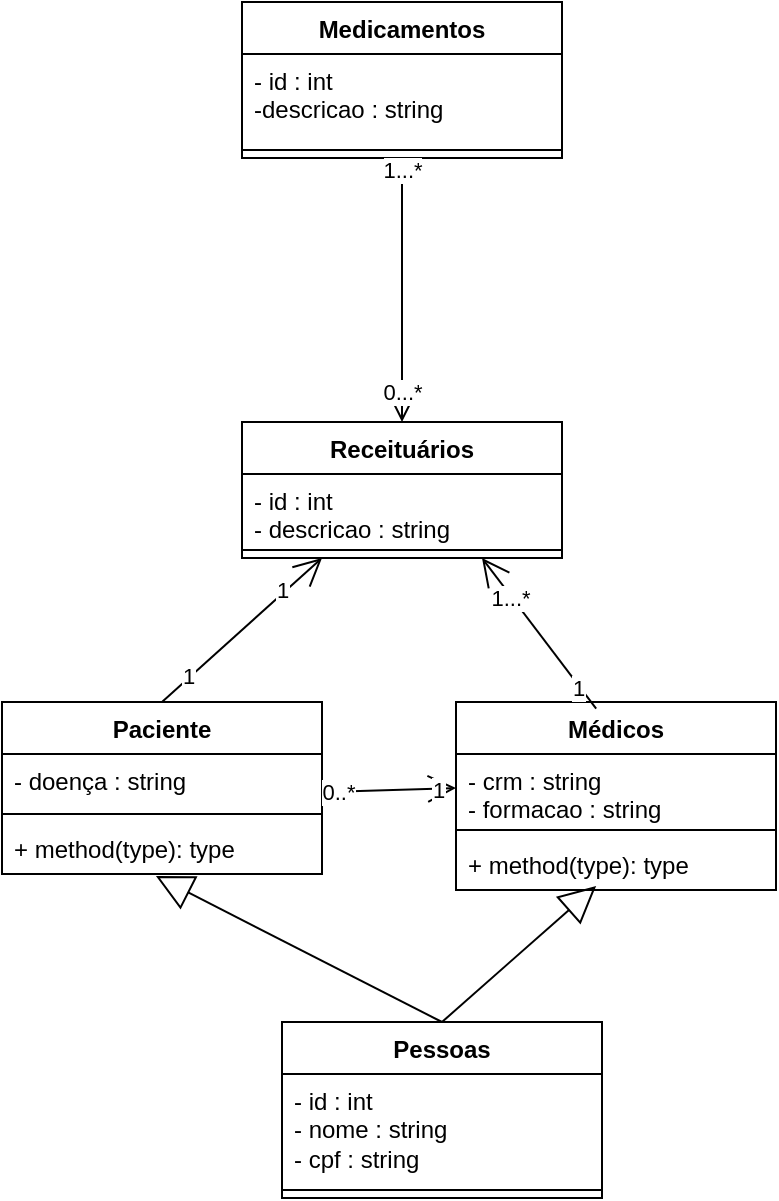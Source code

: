 <mxfile version="24.8.3">
  <diagram name="Página-1" id="RXoNkArPKk_zb36zFS0y">
    <mxGraphModel dx="115" dy="124" grid="1" gridSize="10" guides="1" tooltips="1" connect="1" arrows="1" fold="1" page="1" pageScale="1" pageWidth="827" pageHeight="1169" math="0" shadow="0">
      <root>
        <mxCell id="0" />
        <mxCell id="1" parent="0" />
        <mxCell id="SDzj_AFGgTBSSheibPa5-4" value="Pessoas" style="swimlane;fontStyle=1;align=center;verticalAlign=top;childLayout=stackLayout;horizontal=1;startSize=26;horizontalStack=0;resizeParent=1;resizeParentMax=0;resizeLast=0;collapsible=1;marginBottom=0;whiteSpace=wrap;html=1;" vertex="1" parent="1">
          <mxGeometry x="580" y="610" width="160" height="88" as="geometry" />
        </mxCell>
        <mxCell id="SDzj_AFGgTBSSheibPa5-5" value="&lt;div&gt;- id : int&lt;/div&gt;&lt;div&gt;- nome : string&lt;/div&gt;&lt;div&gt;- cpf : string&lt;/div&gt;&lt;div&gt;&lt;br&gt;&lt;/div&gt;" style="text;strokeColor=none;fillColor=none;align=left;verticalAlign=top;spacingLeft=4;spacingRight=4;overflow=hidden;rotatable=0;points=[[0,0.5],[1,0.5]];portConstraint=eastwest;whiteSpace=wrap;html=1;" vertex="1" parent="SDzj_AFGgTBSSheibPa5-4">
          <mxGeometry y="26" width="160" height="54" as="geometry" />
        </mxCell>
        <mxCell id="SDzj_AFGgTBSSheibPa5-6" value="" style="line;strokeWidth=1;fillColor=none;align=left;verticalAlign=middle;spacingTop=-1;spacingLeft=3;spacingRight=3;rotatable=0;labelPosition=right;points=[];portConstraint=eastwest;strokeColor=inherit;" vertex="1" parent="SDzj_AFGgTBSSheibPa5-4">
          <mxGeometry y="80" width="160" height="8" as="geometry" />
        </mxCell>
        <mxCell id="SDzj_AFGgTBSSheibPa5-12" value="Paciente" style="swimlane;fontStyle=1;align=center;verticalAlign=top;childLayout=stackLayout;horizontal=1;startSize=26;horizontalStack=0;resizeParent=1;resizeParentMax=0;resizeLast=0;collapsible=1;marginBottom=0;whiteSpace=wrap;html=1;" vertex="1" parent="1">
          <mxGeometry x="440" y="450" width="160" height="86" as="geometry" />
        </mxCell>
        <mxCell id="SDzj_AFGgTBSSheibPa5-13" value="- doença : string&lt;div&gt;&lt;br&gt;&lt;/div&gt;" style="text;strokeColor=none;fillColor=none;align=left;verticalAlign=top;spacingLeft=4;spacingRight=4;overflow=hidden;rotatable=0;points=[[0,0.5],[1,0.5]];portConstraint=eastwest;whiteSpace=wrap;html=1;" vertex="1" parent="SDzj_AFGgTBSSheibPa5-12">
          <mxGeometry y="26" width="160" height="26" as="geometry" />
        </mxCell>
        <mxCell id="SDzj_AFGgTBSSheibPa5-14" value="" style="line;strokeWidth=1;fillColor=none;align=left;verticalAlign=middle;spacingTop=-1;spacingLeft=3;spacingRight=3;rotatable=0;labelPosition=right;points=[];portConstraint=eastwest;strokeColor=inherit;" vertex="1" parent="SDzj_AFGgTBSSheibPa5-12">
          <mxGeometry y="52" width="160" height="8" as="geometry" />
        </mxCell>
        <mxCell id="SDzj_AFGgTBSSheibPa5-15" value="+ method(type): type" style="text;strokeColor=none;fillColor=none;align=left;verticalAlign=top;spacingLeft=4;spacingRight=4;overflow=hidden;rotatable=0;points=[[0,0.5],[1,0.5]];portConstraint=eastwest;whiteSpace=wrap;html=1;" vertex="1" parent="SDzj_AFGgTBSSheibPa5-12">
          <mxGeometry y="60" width="160" height="26" as="geometry" />
        </mxCell>
        <mxCell id="SDzj_AFGgTBSSheibPa5-56" style="edgeStyle=orthogonalEdgeStyle;rounded=0;orthogonalLoop=1;jettySize=auto;html=1;exitX=1;exitY=0.5;exitDx=0;exitDy=0;entryX=1;entryY=0.654;entryDx=0;entryDy=0;entryPerimeter=0;" edge="1" parent="SDzj_AFGgTBSSheibPa5-12" source="SDzj_AFGgTBSSheibPa5-12" target="SDzj_AFGgTBSSheibPa5-13">
          <mxGeometry relative="1" as="geometry" />
        </mxCell>
        <mxCell id="SDzj_AFGgTBSSheibPa5-16" value="Médicos" style="swimlane;fontStyle=1;align=center;verticalAlign=top;childLayout=stackLayout;horizontal=1;startSize=26;horizontalStack=0;resizeParent=1;resizeParentMax=0;resizeLast=0;collapsible=1;marginBottom=0;whiteSpace=wrap;html=1;" vertex="1" parent="1">
          <mxGeometry x="667" y="450" width="160" height="94" as="geometry" />
        </mxCell>
        <mxCell id="SDzj_AFGgTBSSheibPa5-17" value="&lt;div&gt;- crm : string&lt;/div&gt;&lt;div&gt;- formacao : string&lt;/div&gt;" style="text;strokeColor=none;fillColor=none;align=left;verticalAlign=top;spacingLeft=4;spacingRight=4;overflow=hidden;rotatable=0;points=[[0,0.5],[1,0.5]];portConstraint=eastwest;whiteSpace=wrap;html=1;" vertex="1" parent="SDzj_AFGgTBSSheibPa5-16">
          <mxGeometry y="26" width="160" height="34" as="geometry" />
        </mxCell>
        <mxCell id="SDzj_AFGgTBSSheibPa5-18" value="" style="line;strokeWidth=1;fillColor=none;align=left;verticalAlign=middle;spacingTop=-1;spacingLeft=3;spacingRight=3;rotatable=0;labelPosition=right;points=[];portConstraint=eastwest;strokeColor=inherit;" vertex="1" parent="SDzj_AFGgTBSSheibPa5-16">
          <mxGeometry y="60" width="160" height="8" as="geometry" />
        </mxCell>
        <mxCell id="SDzj_AFGgTBSSheibPa5-19" value="+ method(type): type" style="text;strokeColor=none;fillColor=none;align=left;verticalAlign=top;spacingLeft=4;spacingRight=4;overflow=hidden;rotatable=0;points=[[0,0.5],[1,0.5]];portConstraint=eastwest;whiteSpace=wrap;html=1;" vertex="1" parent="SDzj_AFGgTBSSheibPa5-16">
          <mxGeometry y="68" width="160" height="26" as="geometry" />
        </mxCell>
        <mxCell id="SDzj_AFGgTBSSheibPa5-20" value="Receituários" style="swimlane;fontStyle=1;align=center;verticalAlign=top;childLayout=stackLayout;horizontal=1;startSize=26;horizontalStack=0;resizeParent=1;resizeParentMax=0;resizeLast=0;collapsible=1;marginBottom=0;whiteSpace=wrap;html=1;" vertex="1" parent="1">
          <mxGeometry x="560" y="310" width="160" height="68" as="geometry" />
        </mxCell>
        <mxCell id="SDzj_AFGgTBSSheibPa5-21" value="&lt;div&gt;- id : int&lt;/div&gt;- descricao : string" style="text;strokeColor=none;fillColor=none;align=left;verticalAlign=top;spacingLeft=4;spacingRight=4;overflow=hidden;rotatable=0;points=[[0,0.5],[1,0.5]];portConstraint=eastwest;whiteSpace=wrap;html=1;" vertex="1" parent="SDzj_AFGgTBSSheibPa5-20">
          <mxGeometry y="26" width="160" height="34" as="geometry" />
        </mxCell>
        <mxCell id="SDzj_AFGgTBSSheibPa5-22" value="" style="line;strokeWidth=1;fillColor=none;align=left;verticalAlign=middle;spacingTop=-1;spacingLeft=3;spacingRight=3;rotatable=0;labelPosition=right;points=[];portConstraint=eastwest;strokeColor=inherit;" vertex="1" parent="SDzj_AFGgTBSSheibPa5-20">
          <mxGeometry y="60" width="160" height="8" as="geometry" />
        </mxCell>
        <mxCell id="SDzj_AFGgTBSSheibPa5-24" value="Medicamentos" style="swimlane;fontStyle=1;align=center;verticalAlign=top;childLayout=stackLayout;horizontal=1;startSize=26;horizontalStack=0;resizeParent=1;resizeParentMax=0;resizeLast=0;collapsible=1;marginBottom=0;whiteSpace=wrap;html=1;" vertex="1" parent="1">
          <mxGeometry x="560" y="100" width="160" height="78" as="geometry" />
        </mxCell>
        <mxCell id="SDzj_AFGgTBSSheibPa5-25" value="- id : int&lt;div&gt;-descricao : string&lt;/div&gt;" style="text;strokeColor=none;fillColor=none;align=left;verticalAlign=top;spacingLeft=4;spacingRight=4;overflow=hidden;rotatable=0;points=[[0,0.5],[1,0.5]];portConstraint=eastwest;whiteSpace=wrap;html=1;" vertex="1" parent="SDzj_AFGgTBSSheibPa5-24">
          <mxGeometry y="26" width="160" height="44" as="geometry" />
        </mxCell>
        <mxCell id="SDzj_AFGgTBSSheibPa5-26" value="" style="line;strokeWidth=1;fillColor=none;align=left;verticalAlign=middle;spacingTop=-1;spacingLeft=3;spacingRight=3;rotatable=0;labelPosition=right;points=[];portConstraint=eastwest;strokeColor=inherit;" vertex="1" parent="SDzj_AFGgTBSSheibPa5-24">
          <mxGeometry y="70" width="160" height="8" as="geometry" />
        </mxCell>
        <mxCell id="SDzj_AFGgTBSSheibPa5-35" value="" style="endArrow=block;endSize=16;endFill=0;html=1;rounded=0;exitX=0.5;exitY=0;exitDx=0;exitDy=0;entryX=0.438;entryY=0.923;entryDx=0;entryDy=0;entryPerimeter=0;" edge="1" parent="1" source="SDzj_AFGgTBSSheibPa5-4" target="SDzj_AFGgTBSSheibPa5-19">
          <mxGeometry width="160" relative="1" as="geometry">
            <mxPoint x="690" y="400" as="sourcePoint" />
            <mxPoint x="850" y="400" as="targetPoint" />
          </mxGeometry>
        </mxCell>
        <mxCell id="SDzj_AFGgTBSSheibPa5-36" value="" style="endArrow=block;endSize=16;endFill=0;html=1;rounded=0;exitX=0.5;exitY=0;exitDx=0;exitDy=0;entryX=0.481;entryY=1.038;entryDx=0;entryDy=0;entryPerimeter=0;" edge="1" parent="1" source="SDzj_AFGgTBSSheibPa5-4" target="SDzj_AFGgTBSSheibPa5-15">
          <mxGeometry width="160" relative="1" as="geometry">
            <mxPoint x="670" y="620" as="sourcePoint" />
            <mxPoint x="747" y="554" as="targetPoint" />
          </mxGeometry>
        </mxCell>
        <mxCell id="SDzj_AFGgTBSSheibPa5-42" value="" style="endArrow=open;endFill=1;endSize=12;html=1;rounded=0;exitX=0.438;exitY=0.035;exitDx=0;exitDy=0;exitPerimeter=0;entryX=0.75;entryY=1;entryDx=0;entryDy=0;" edge="1" parent="1" source="SDzj_AFGgTBSSheibPa5-16" target="SDzj_AFGgTBSSheibPa5-20">
          <mxGeometry width="160" relative="1" as="geometry">
            <mxPoint x="690" y="400" as="sourcePoint" />
            <mxPoint x="683" y="406" as="targetPoint" />
          </mxGeometry>
        </mxCell>
        <mxCell id="SDzj_AFGgTBSSheibPa5-43" value="1" style="edgeLabel;html=1;align=center;verticalAlign=middle;resizable=0;points=[];" vertex="1" connectable="0" parent="SDzj_AFGgTBSSheibPa5-42">
          <mxGeometry x="-0.685" y="2" relative="1" as="geometry">
            <mxPoint x="1" as="offset" />
          </mxGeometry>
        </mxCell>
        <mxCell id="SDzj_AFGgTBSSheibPa5-44" value="&lt;div&gt;1...*&lt;/div&gt;" style="edgeLabel;html=1;align=center;verticalAlign=middle;resizable=0;points=[];" vertex="1" connectable="0" parent="SDzj_AFGgTBSSheibPa5-42">
          <mxGeometry x="0.515" y="2" relative="1" as="geometry">
            <mxPoint x="1" as="offset" />
          </mxGeometry>
        </mxCell>
        <mxCell id="SDzj_AFGgTBSSheibPa5-49" value="" style="endArrow=open;endFill=1;endSize=12;html=1;rounded=0;exitX=0.5;exitY=1;exitDx=0;exitDy=0;entryX=0.5;entryY=0;entryDx=0;entryDy=0;" edge="1" parent="1" source="SDzj_AFGgTBSSheibPa5-24" target="SDzj_AFGgTBSSheibPa5-20">
          <mxGeometry width="160" relative="1" as="geometry">
            <mxPoint x="637.28" y="205.326" as="sourcePoint" />
            <mxPoint x="750" y="350" as="targetPoint" />
          </mxGeometry>
        </mxCell>
        <mxCell id="SDzj_AFGgTBSSheibPa5-50" value="1...*" style="edgeLabel;html=1;align=center;verticalAlign=middle;resizable=0;points=[];" vertex="1" connectable="0" parent="SDzj_AFGgTBSSheibPa5-49">
          <mxGeometry x="-0.908" relative="1" as="geometry">
            <mxPoint as="offset" />
          </mxGeometry>
        </mxCell>
        <mxCell id="SDzj_AFGgTBSSheibPa5-51" value="0...*" style="edgeLabel;html=1;align=center;verticalAlign=middle;resizable=0;points=[];" vertex="1" connectable="0" parent="SDzj_AFGgTBSSheibPa5-49">
          <mxGeometry x="0.773" relative="1" as="geometry">
            <mxPoint as="offset" />
          </mxGeometry>
        </mxCell>
        <mxCell id="SDzj_AFGgTBSSheibPa5-52" value="" style="endArrow=open;endFill=1;endSize=12;html=1;rounded=0;exitX=0.5;exitY=0;exitDx=0;exitDy=0;entryX=0.25;entryY=1;entryDx=0;entryDy=0;" edge="1" parent="1" source="SDzj_AFGgTBSSheibPa5-12" target="SDzj_AFGgTBSSheibPa5-20">
          <mxGeometry width="160" relative="1" as="geometry">
            <mxPoint x="624" y="463" as="sourcePoint" />
            <mxPoint x="620.64" y="404.988" as="targetPoint" />
          </mxGeometry>
        </mxCell>
        <mxCell id="SDzj_AFGgTBSSheibPa5-53" value="1" style="edgeLabel;html=1;align=center;verticalAlign=middle;resizable=0;points=[];" vertex="1" connectable="0" parent="SDzj_AFGgTBSSheibPa5-52">
          <mxGeometry x="-0.685" y="2" relative="1" as="geometry">
            <mxPoint x="1" as="offset" />
          </mxGeometry>
        </mxCell>
        <mxCell id="SDzj_AFGgTBSSheibPa5-54" value="&lt;div&gt;1&lt;/div&gt;" style="edgeLabel;html=1;align=center;verticalAlign=middle;resizable=0;points=[];" vertex="1" connectable="0" parent="SDzj_AFGgTBSSheibPa5-52">
          <mxGeometry x="0.515" y="2" relative="1" as="geometry">
            <mxPoint x="1" as="offset" />
          </mxGeometry>
        </mxCell>
        <mxCell id="SDzj_AFGgTBSSheibPa5-59" value="" style="endArrow=open;endFill=1;endSize=12;html=1;rounded=0;exitX=1.013;exitY=0.731;exitDx=0;exitDy=0;exitPerimeter=0;entryX=0;entryY=0.5;entryDx=0;entryDy=0;" edge="1" parent="1" source="SDzj_AFGgTBSSheibPa5-13" target="SDzj_AFGgTBSSheibPa5-17">
          <mxGeometry width="160" relative="1" as="geometry">
            <mxPoint x="610" y="500" as="sourcePoint" />
            <mxPoint x="660" y="495" as="targetPoint" />
            <Array as="points" />
          </mxGeometry>
        </mxCell>
        <mxCell id="SDzj_AFGgTBSSheibPa5-60" value="0..*" style="edgeLabel;html=1;align=center;verticalAlign=middle;resizable=0;points=[];" vertex="1" connectable="0" parent="SDzj_AFGgTBSSheibPa5-59">
          <mxGeometry x="-0.82" relative="1" as="geometry">
            <mxPoint as="offset" />
          </mxGeometry>
        </mxCell>
        <mxCell id="SDzj_AFGgTBSSheibPa5-61" value="1" style="edgeLabel;html=1;align=center;verticalAlign=middle;resizable=0;points=[];" vertex="1" connectable="0" parent="SDzj_AFGgTBSSheibPa5-59">
          <mxGeometry x="0.706" relative="1" as="geometry">
            <mxPoint as="offset" />
          </mxGeometry>
        </mxCell>
      </root>
    </mxGraphModel>
  </diagram>
</mxfile>
